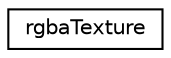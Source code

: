 digraph "Graphical Class Hierarchy"
{
 // INTERACTIVE_SVG=YES
  edge [fontname="Helvetica",fontsize="10",labelfontname="Helvetica",labelfontsize="10"];
  node [fontname="Helvetica",fontsize="10",shape=record];
  rankdir="LR";
  Node1 [label="rgbaTexture",height=0.2,width=0.4,color="black", fillcolor="white", style="filled",URL="$d4/ddc/classrgba_texture.html",tooltip="an instantiation of the glTexture class using rgbaImage "];
}
